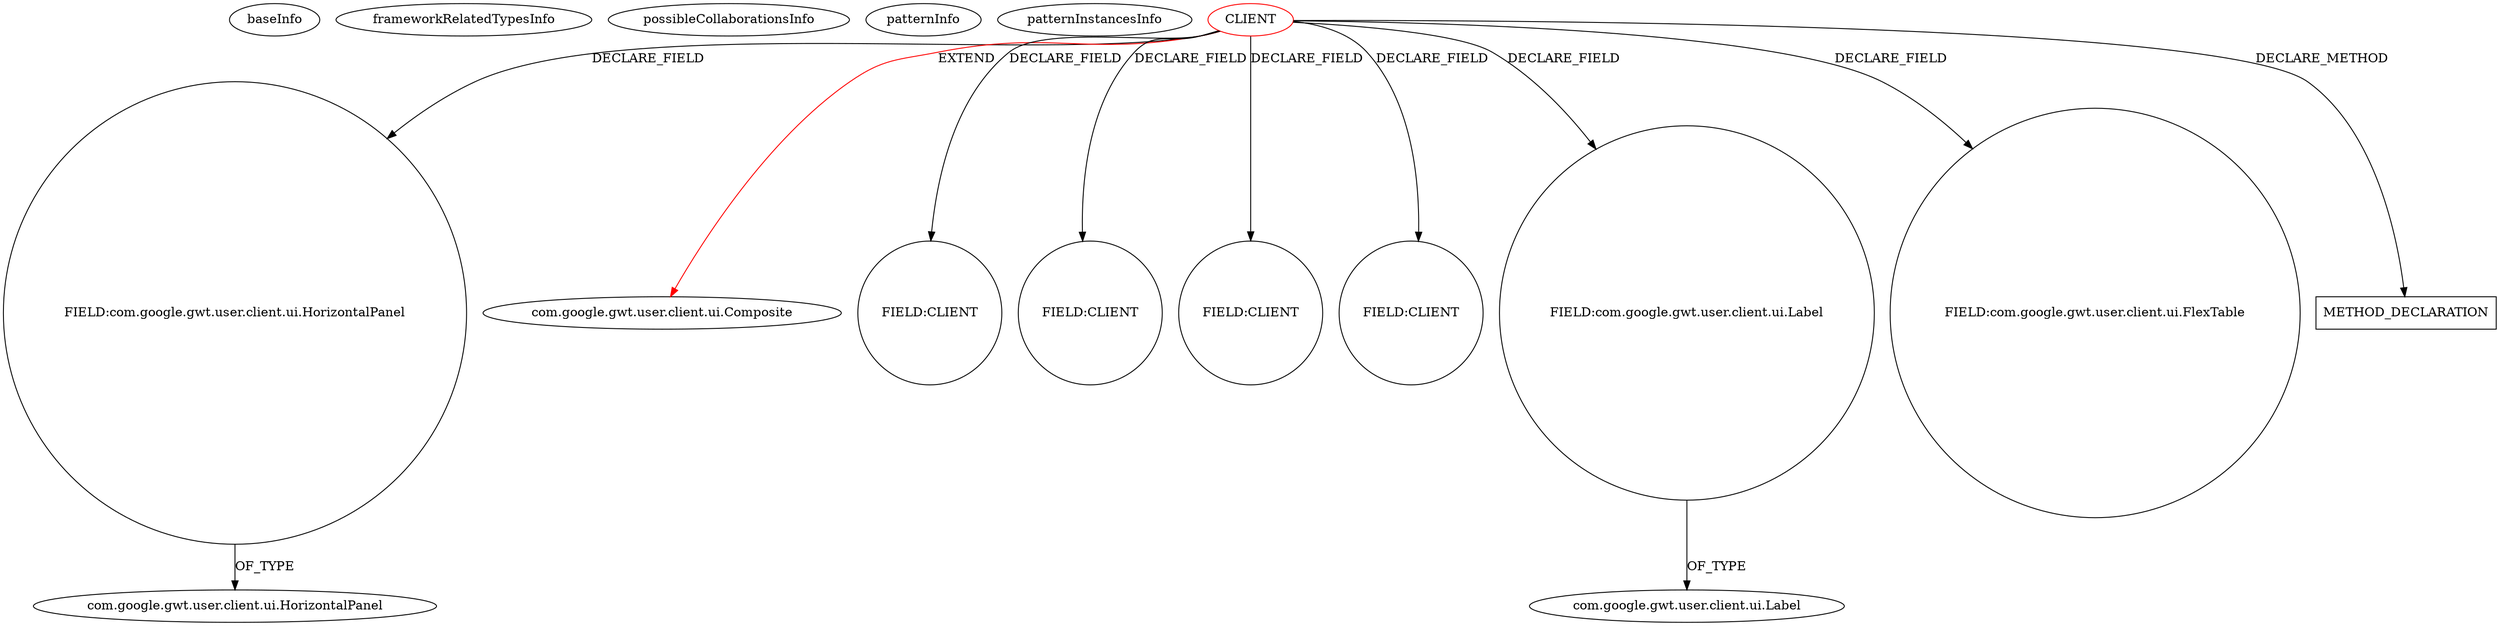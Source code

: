 digraph {
baseInfo[graphId=437,category="pattern",isAnonymous=false,possibleRelation=false]
frameworkRelatedTypesInfo[0="com.google.gwt.user.client.ui.Composite"]
possibleCollaborationsInfo[]
patternInfo[frequency=2.0,patternRootClient=0]
patternInstancesInfo[0="Tok-Ziraja222~/Tok-Ziraja222/Ziraja222-master/src/ziraja/client/view/QuestionView.java~QuestionView~425",1="hmiguellima-ugat~/hmiguellima-ugat/ugat-master/src/org/ucp/gwt/widgets/MVCTable.java~MVCTable~3009"]
30[label="FIELD:com.google.gwt.user.client.ui.HorizontalPanel",vertexType="FIELD_DECLARATION",isFrameworkType=false,shape=circle]
0[label="CLIENT",vertexType="ROOT_CLIENT_CLASS_DECLARATION",isFrameworkType=false,color=red]
1[label="com.google.gwt.user.client.ui.Composite",vertexType="FRAMEWORK_CLASS_TYPE",isFrameworkType=false]
4[label="FIELD:CLIENT",vertexType="FIELD_DECLARATION",isFrameworkType=false,shape=circle]
34[label="FIELD:CLIENT",vertexType="FIELD_DECLARATION",isFrameworkType=false,shape=circle]
41[label="FIELD:CLIENT",vertexType="FIELD_DECLARATION",isFrameworkType=false,shape=circle]
17[label="FIELD:CLIENT",vertexType="FIELD_DECLARATION",isFrameworkType=false,shape=circle]
15[label="FIELD:com.google.gwt.user.client.ui.Label",vertexType="FIELD_DECLARATION",isFrameworkType=false,shape=circle]
13[label="FIELD:com.google.gwt.user.client.ui.FlexTable",vertexType="FIELD_DECLARATION",isFrameworkType=false,shape=circle]
8[label="com.google.gwt.user.client.ui.Label",vertexType="FRAMEWORK_CLASS_TYPE",isFrameworkType=false]
12[label="com.google.gwt.user.client.ui.HorizontalPanel",vertexType="FRAMEWORK_CLASS_TYPE",isFrameworkType=false]
71[label="METHOD_DECLARATION",vertexType="CLIENT_METHOD_DECLARATION",isFrameworkType=false,shape=box]
0->1[label="EXTEND",color=red]
0->34[label="DECLARE_FIELD"]
0->71[label="DECLARE_METHOD"]
0->41[label="DECLARE_FIELD"]
15->8[label="OF_TYPE"]
0->15[label="DECLARE_FIELD"]
0->4[label="DECLARE_FIELD"]
0->30[label="DECLARE_FIELD"]
0->13[label="DECLARE_FIELD"]
30->12[label="OF_TYPE"]
0->17[label="DECLARE_FIELD"]
}
